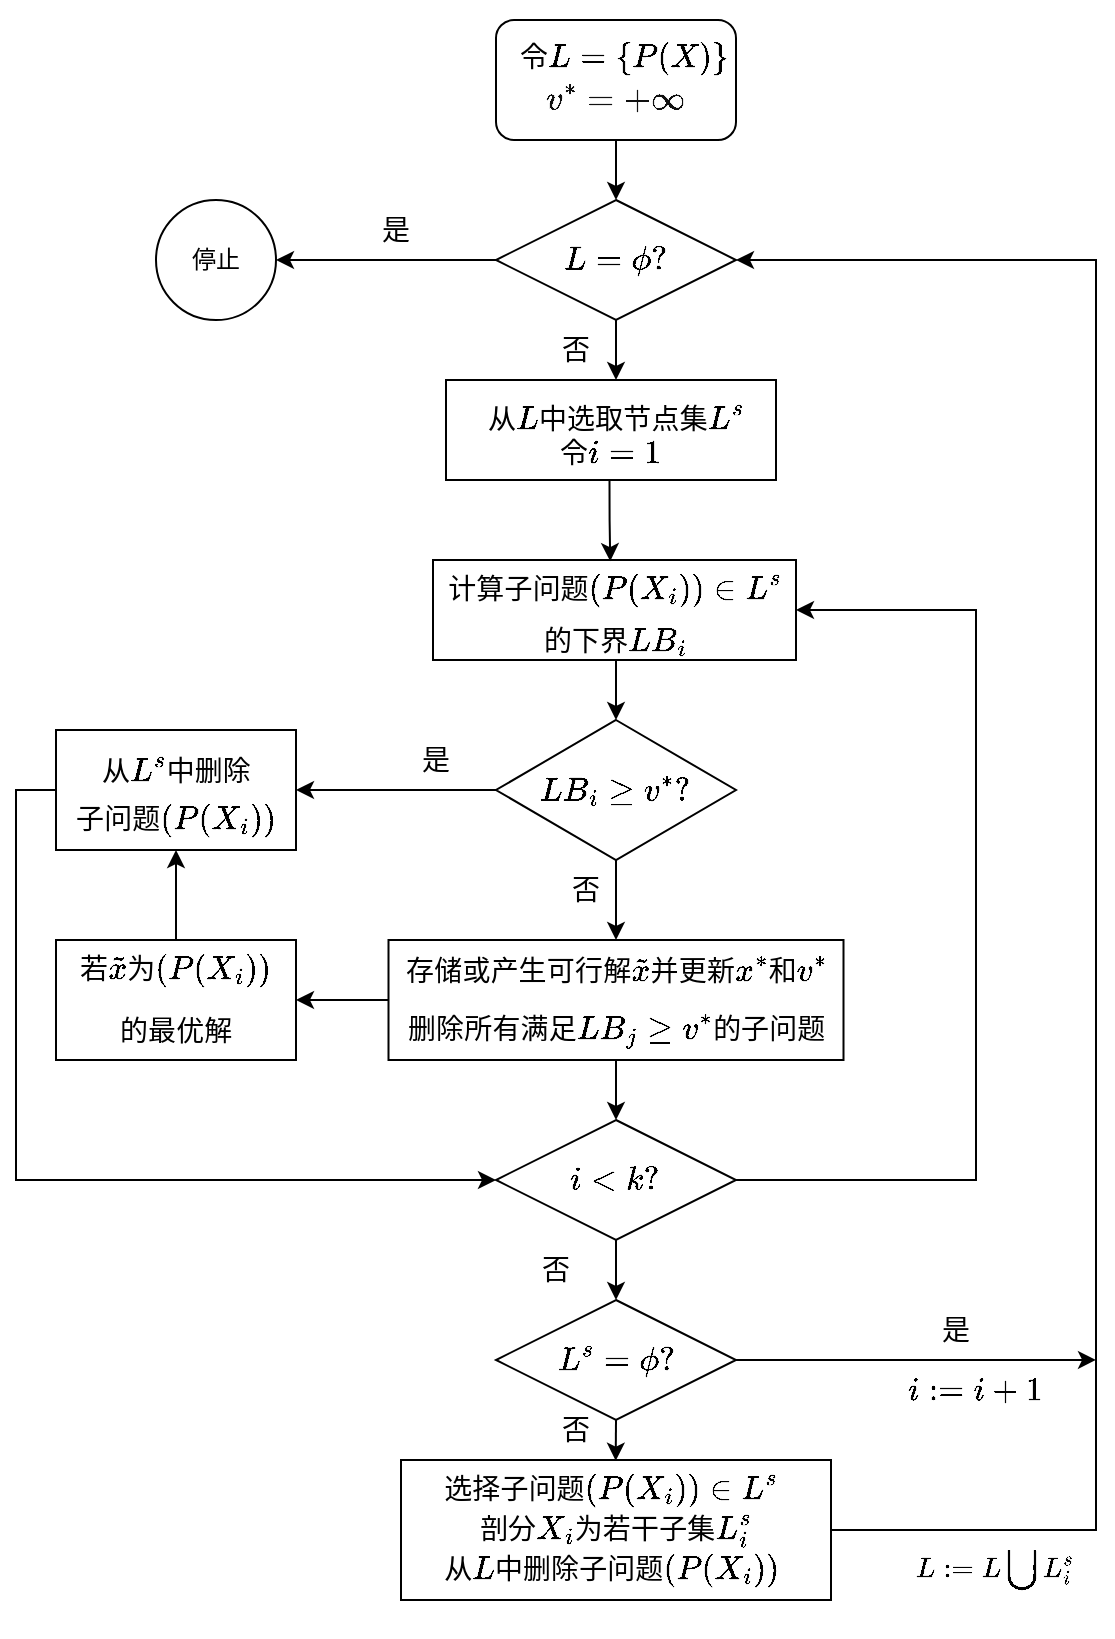 <mxfile version="24.4.8" type="github">
  <diagram id="C5RBs43oDa-KdzZeNtuy" name="Page-1">
    <mxGraphModel dx="1431" dy="813" grid="1" gridSize="10" guides="1" tooltips="1" connect="1" arrows="1" fold="1" page="1" pageScale="1" pageWidth="827" pageHeight="1169" math="1" shadow="0">
      <root>
        <mxCell id="WIyWlLk6GJQsqaUBKTNV-0" />
        <mxCell id="WIyWlLk6GJQsqaUBKTNV-1" parent="WIyWlLk6GJQsqaUBKTNV-0" />
        <mxCell id="N0qDIQoG9qAkmdBS3vQT-0" value="" style="rounded=1;whiteSpace=wrap;html=1;" vertex="1" parent="WIyWlLk6GJQsqaUBKTNV-1">
          <mxGeometry x="280" y="50" width="120" height="60" as="geometry" />
        </mxCell>
        <mxCell id="N0qDIQoG9qAkmdBS3vQT-41" style="edgeStyle=orthogonalEdgeStyle;rounded=0;orthogonalLoop=1;jettySize=auto;html=1;entryX=0.5;entryY=0;entryDx=0;entryDy=0;exitX=0.5;exitY=1;exitDx=0;exitDy=0;" edge="1" parent="WIyWlLk6GJQsqaUBKTNV-1" source="N0qDIQoG9qAkmdBS3vQT-0" target="N0qDIQoG9qAkmdBS3vQT-5">
          <mxGeometry relative="1" as="geometry">
            <mxPoint x="340" y="120" as="sourcePoint" />
          </mxGeometry>
        </mxCell>
        <mxCell id="N0qDIQoG9qAkmdBS3vQT-3" value="&lt;span style=&quot;text-align: left; background-color: rgb(255, 255, 255); font-size: 14px;&quot;&gt;&lt;font style=&quot;font-size: 14px;&quot; face=&quot;-apple-system, Roboto, SegoeUI, Segoe UI, Helvetica Neue, Helvetica, Microsoft YaHei, Meiryo UI, Meiryo, Arial Unicode MS, sans-serif&quot; color=&quot;#111111&quot;&gt;$$v^* = +\infty$$&lt;/font&gt;&lt;/span&gt;" style="text;html=1;align=center;verticalAlign=middle;whiteSpace=wrap;rounded=0;fontSize=14;" vertex="1" parent="WIyWlLk6GJQsqaUBKTNV-1">
          <mxGeometry x="295" y="80" width="90" height="20" as="geometry" />
        </mxCell>
        <mxCell id="N0qDIQoG9qAkmdBS3vQT-4" value="$$令L = \{P(X)\}$$" style="text;whiteSpace=wrap;fontSize=14;" vertex="1" parent="WIyWlLk6GJQsqaUBKTNV-1">
          <mxGeometry x="290" y="40" width="220" height="50" as="geometry" />
        </mxCell>
        <mxCell id="N0qDIQoG9qAkmdBS3vQT-42" style="edgeStyle=orthogonalEdgeStyle;rounded=0;orthogonalLoop=1;jettySize=auto;html=1;exitX=0.5;exitY=1;exitDx=0;exitDy=0;entryX=0.5;entryY=0;entryDx=0;entryDy=0;" edge="1" parent="WIyWlLk6GJQsqaUBKTNV-1" source="N0qDIQoG9qAkmdBS3vQT-5" target="N0qDIQoG9qAkmdBS3vQT-9">
          <mxGeometry relative="1" as="geometry" />
        </mxCell>
        <mxCell id="N0qDIQoG9qAkmdBS3vQT-43" value="" style="edgeStyle=orthogonalEdgeStyle;rounded=0;orthogonalLoop=1;jettySize=auto;html=1;" edge="1" parent="WIyWlLk6GJQsqaUBKTNV-1" source="N0qDIQoG9qAkmdBS3vQT-5" target="N0qDIQoG9qAkmdBS3vQT-38">
          <mxGeometry relative="1" as="geometry" />
        </mxCell>
        <mxCell id="N0qDIQoG9qAkmdBS3vQT-5" value="" style="rhombus;whiteSpace=wrap;html=1;" vertex="1" parent="WIyWlLk6GJQsqaUBKTNV-1">
          <mxGeometry x="280" y="140" width="120" height="60" as="geometry" />
        </mxCell>
        <mxCell id="N0qDIQoG9qAkmdBS3vQT-7" value="$$L=\phi?$$" style="text;html=1;align=center;verticalAlign=middle;whiteSpace=wrap;rounded=0;fontSize=14;" vertex="1" parent="WIyWlLk6GJQsqaUBKTNV-1">
          <mxGeometry x="310" y="155" width="60" height="30" as="geometry" />
        </mxCell>
        <mxCell id="N0qDIQoG9qAkmdBS3vQT-8" value="" style="rounded=0;whiteSpace=wrap;html=1;" vertex="1" parent="WIyWlLk6GJQsqaUBKTNV-1">
          <mxGeometry x="255" y="230" width="165" height="50" as="geometry" />
        </mxCell>
        <mxCell id="N0qDIQoG9qAkmdBS3vQT-9" value="$$从L中选取节点集L^s$$" style="text;align=center;verticalAlign=middle;rounded=0;html=1;fontSize=14;" vertex="1" parent="WIyWlLk6GJQsqaUBKTNV-1">
          <mxGeometry x="247" y="230" width="186" height="37.5" as="geometry" />
        </mxCell>
        <mxCell id="N0qDIQoG9qAkmdBS3vQT-10" value="$$令i=1$$&lt;div style=&quot;font-size: 14px;&quot;&gt;&lt;br style=&quot;font-size: 14px;&quot;&gt;&lt;/div&gt;" style="text;html=1;align=center;verticalAlign=middle;whiteSpace=wrap;rounded=0;fontSize=14;" vertex="1" parent="WIyWlLk6GJQsqaUBKTNV-1">
          <mxGeometry x="305.5" y="270" width="62.5" height="10" as="geometry" />
        </mxCell>
        <mxCell id="N0qDIQoG9qAkmdBS3vQT-11" value="" style="rounded=0;whiteSpace=wrap;html=1;" vertex="1" parent="WIyWlLk6GJQsqaUBKTNV-1">
          <mxGeometry x="248.5" y="320" width="181.5" height="50" as="geometry" />
        </mxCell>
        <mxCell id="N0qDIQoG9qAkmdBS3vQT-12" value="$$计算子问题(P(X_i)) \in L^s$$" style="text;html=1;align=center;verticalAlign=middle;whiteSpace=wrap;rounded=0;fontSize=14;" vertex="1" parent="WIyWlLk6GJQsqaUBKTNV-1">
          <mxGeometry x="310" y="320" width="60" height="30" as="geometry" />
        </mxCell>
        <mxCell id="N0qDIQoG9qAkmdBS3vQT-45" style="edgeStyle=orthogonalEdgeStyle;rounded=0;orthogonalLoop=1;jettySize=auto;html=1;exitX=0.5;exitY=1;exitDx=0;exitDy=0;entryX=0.5;entryY=0;entryDx=0;entryDy=0;" edge="1" parent="WIyWlLk6GJQsqaUBKTNV-1" source="N0qDIQoG9qAkmdBS3vQT-13" target="N0qDIQoG9qAkmdBS3vQT-14">
          <mxGeometry relative="1" as="geometry" />
        </mxCell>
        <mxCell id="N0qDIQoG9qAkmdBS3vQT-13" value="$$的下界LB_i$$" style="text;html=1;align=center;verticalAlign=middle;whiteSpace=wrap;rounded=0;fontSize=14;" vertex="1" parent="WIyWlLk6GJQsqaUBKTNV-1">
          <mxGeometry x="290" y="350" width="100" height="20" as="geometry" />
        </mxCell>
        <mxCell id="N0qDIQoG9qAkmdBS3vQT-46" style="edgeStyle=orthogonalEdgeStyle;rounded=0;orthogonalLoop=1;jettySize=auto;html=1;exitX=0;exitY=0.5;exitDx=0;exitDy=0;entryX=1;entryY=0.5;entryDx=0;entryDy=0;" edge="1" parent="WIyWlLk6GJQsqaUBKTNV-1" source="N0qDIQoG9qAkmdBS3vQT-14" target="N0qDIQoG9qAkmdBS3vQT-16">
          <mxGeometry relative="1" as="geometry" />
        </mxCell>
        <mxCell id="N0qDIQoG9qAkmdBS3vQT-48" style="edgeStyle=orthogonalEdgeStyle;rounded=0;orthogonalLoop=1;jettySize=auto;html=1;exitX=0.5;exitY=1;exitDx=0;exitDy=0;" edge="1" parent="WIyWlLk6GJQsqaUBKTNV-1" source="N0qDIQoG9qAkmdBS3vQT-14" target="N0qDIQoG9qAkmdBS3vQT-24">
          <mxGeometry relative="1" as="geometry" />
        </mxCell>
        <mxCell id="N0qDIQoG9qAkmdBS3vQT-14" value="" style="rhombus;whiteSpace=wrap;html=1;" vertex="1" parent="WIyWlLk6GJQsqaUBKTNV-1">
          <mxGeometry x="280" y="400" width="120" height="70" as="geometry" />
        </mxCell>
        <mxCell id="N0qDIQoG9qAkmdBS3vQT-15" value="$$LB_i \ge v^*?$$" style="text;html=1;align=center;verticalAlign=middle;whiteSpace=wrap;rounded=0;fontSize=14;" vertex="1" parent="WIyWlLk6GJQsqaUBKTNV-1">
          <mxGeometry x="310" y="420" width="60" height="30" as="geometry" />
        </mxCell>
        <mxCell id="N0qDIQoG9qAkmdBS3vQT-64" style="edgeStyle=orthogonalEdgeStyle;rounded=0;orthogonalLoop=1;jettySize=auto;html=1;exitX=0;exitY=0.5;exitDx=0;exitDy=0;entryX=0;entryY=0.5;entryDx=0;entryDy=0;" edge="1" parent="WIyWlLk6GJQsqaUBKTNV-1" source="N0qDIQoG9qAkmdBS3vQT-16" target="N0qDIQoG9qAkmdBS3vQT-26">
          <mxGeometry relative="1" as="geometry" />
        </mxCell>
        <mxCell id="N0qDIQoG9qAkmdBS3vQT-16" value="" style="rounded=0;whiteSpace=wrap;html=1;" vertex="1" parent="WIyWlLk6GJQsqaUBKTNV-1">
          <mxGeometry x="60" y="405" width="120" height="60" as="geometry" />
        </mxCell>
        <mxCell id="N0qDIQoG9qAkmdBS3vQT-17" value="$$从L^s中删除$$" style="text;html=1;align=center;verticalAlign=middle;whiteSpace=wrap;rounded=0;fontSize=14;" vertex="1" parent="WIyWlLk6GJQsqaUBKTNV-1">
          <mxGeometry x="90" y="410" width="60" height="30" as="geometry" />
        </mxCell>
        <mxCell id="N0qDIQoG9qAkmdBS3vQT-18" value="$$子问题(P(X_i))$$" style="text;html=1;align=center;verticalAlign=middle;whiteSpace=wrap;rounded=0;fontSize=14;" vertex="1" parent="WIyWlLk6GJQsqaUBKTNV-1">
          <mxGeometry x="90" y="435" width="60" height="30" as="geometry" />
        </mxCell>
        <mxCell id="N0qDIQoG9qAkmdBS3vQT-19" value="" style="rounded=0;whiteSpace=wrap;html=1;" vertex="1" parent="WIyWlLk6GJQsqaUBKTNV-1">
          <mxGeometry x="60" y="510" width="120" height="60" as="geometry" />
        </mxCell>
        <mxCell id="N0qDIQoG9qAkmdBS3vQT-20" value="$$若\tilde{x}为(P(X_i))$$" style="text;html=1;align=center;verticalAlign=middle;whiteSpace=wrap;rounded=0;fontSize=14;" vertex="1" parent="WIyWlLk6GJQsqaUBKTNV-1">
          <mxGeometry x="90" y="510" width="60" height="30" as="geometry" />
        </mxCell>
        <mxCell id="N0qDIQoG9qAkmdBS3vQT-21" value="$$的最优解$$" style="text;html=1;align=center;verticalAlign=middle;whiteSpace=wrap;rounded=0;fontSize=14;" vertex="1" parent="WIyWlLk6GJQsqaUBKTNV-1">
          <mxGeometry x="90" y="540" width="60" height="30" as="geometry" />
        </mxCell>
        <mxCell id="N0qDIQoG9qAkmdBS3vQT-62" style="edgeStyle=orthogonalEdgeStyle;rounded=0;orthogonalLoop=1;jettySize=auto;html=1;exitX=0;exitY=0.5;exitDx=0;exitDy=0;entryX=1;entryY=0.5;entryDx=0;entryDy=0;" edge="1" parent="WIyWlLk6GJQsqaUBKTNV-1" source="N0qDIQoG9qAkmdBS3vQT-23" target="N0qDIQoG9qAkmdBS3vQT-19">
          <mxGeometry relative="1" as="geometry" />
        </mxCell>
        <mxCell id="N0qDIQoG9qAkmdBS3vQT-23" value="" style="rounded=0;whiteSpace=wrap;html=1;" vertex="1" parent="WIyWlLk6GJQsqaUBKTNV-1">
          <mxGeometry x="226.25" y="510" width="227.5" height="60" as="geometry" />
        </mxCell>
        <mxCell id="N0qDIQoG9qAkmdBS3vQT-24" value="$$存储或产生可行解\tilde{x}并更新x^*和v^*$$" style="text;html=1;align=center;verticalAlign=middle;whiteSpace=wrap;rounded=0;fontSize=14;" vertex="1" parent="WIyWlLk6GJQsqaUBKTNV-1">
          <mxGeometry x="310" y="510" width="60" height="30" as="geometry" />
        </mxCell>
        <mxCell id="N0qDIQoG9qAkmdBS3vQT-49" style="edgeStyle=orthogonalEdgeStyle;rounded=0;orthogonalLoop=1;jettySize=auto;html=1;exitX=0.5;exitY=1;exitDx=0;exitDy=0;" edge="1" parent="WIyWlLk6GJQsqaUBKTNV-1" source="N0qDIQoG9qAkmdBS3vQT-25" target="N0qDIQoG9qAkmdBS3vQT-26">
          <mxGeometry relative="1" as="geometry" />
        </mxCell>
        <mxCell id="N0qDIQoG9qAkmdBS3vQT-25" value="$$删除所有满足LB_j \ge v^*的子问题$$" style="text;html=1;align=center;verticalAlign=middle;whiteSpace=wrap;rounded=0;fontSize=14;" vertex="1" parent="WIyWlLk6GJQsqaUBKTNV-1">
          <mxGeometry x="310" y="540" width="60" height="30" as="geometry" />
        </mxCell>
        <mxCell id="N0qDIQoG9qAkmdBS3vQT-51" style="edgeStyle=orthogonalEdgeStyle;rounded=0;orthogonalLoop=1;jettySize=auto;html=1;exitX=0.5;exitY=1;exitDx=0;exitDy=0;entryX=0.5;entryY=0;entryDx=0;entryDy=0;" edge="1" parent="WIyWlLk6GJQsqaUBKTNV-1" source="N0qDIQoG9qAkmdBS3vQT-26" target="N0qDIQoG9qAkmdBS3vQT-30">
          <mxGeometry relative="1" as="geometry" />
        </mxCell>
        <mxCell id="N0qDIQoG9qAkmdBS3vQT-65" style="edgeStyle=orthogonalEdgeStyle;rounded=0;orthogonalLoop=1;jettySize=auto;html=1;exitX=1;exitY=0.5;exitDx=0;exitDy=0;entryX=1;entryY=0.5;entryDx=0;entryDy=0;" edge="1" parent="WIyWlLk6GJQsqaUBKTNV-1" source="N0qDIQoG9qAkmdBS3vQT-26" target="N0qDIQoG9qAkmdBS3vQT-11">
          <mxGeometry relative="1" as="geometry">
            <Array as="points">
              <mxPoint x="520" y="630" />
              <mxPoint x="520" y="345" />
            </Array>
          </mxGeometry>
        </mxCell>
        <mxCell id="N0qDIQoG9qAkmdBS3vQT-26" value="" style="rhombus;whiteSpace=wrap;html=1;" vertex="1" parent="WIyWlLk6GJQsqaUBKTNV-1">
          <mxGeometry x="280" y="600" width="120" height="60" as="geometry" />
        </mxCell>
        <mxCell id="N0qDIQoG9qAkmdBS3vQT-27" value="$$i &amp;lt; k?$$" style="text;html=1;align=center;verticalAlign=middle;whiteSpace=wrap;rounded=0;fontSize=14;" vertex="1" parent="WIyWlLk6GJQsqaUBKTNV-1">
          <mxGeometry x="309.25" y="615" width="60" height="30" as="geometry" />
        </mxCell>
        <mxCell id="N0qDIQoG9qAkmdBS3vQT-54" style="edgeStyle=orthogonalEdgeStyle;rounded=0;orthogonalLoop=1;jettySize=auto;html=1;exitX=1;exitY=0.5;exitDx=0;exitDy=0;" edge="1" parent="WIyWlLk6GJQsqaUBKTNV-1" source="N0qDIQoG9qAkmdBS3vQT-30">
          <mxGeometry relative="1" as="geometry">
            <mxPoint x="580" y="719.952" as="targetPoint" />
          </mxGeometry>
        </mxCell>
        <mxCell id="N0qDIQoG9qAkmdBS3vQT-30" value="" style="rhombus;whiteSpace=wrap;html=1;" vertex="1" parent="WIyWlLk6GJQsqaUBKTNV-1">
          <mxGeometry x="280" y="690" width="120" height="60" as="geometry" />
        </mxCell>
        <mxCell id="N0qDIQoG9qAkmdBS3vQT-31" value="&lt;div style=&quot;text-align: left; font-size: 14px;&quot;&gt;$$L^s = \phi?$$&lt;/div&gt;" style="text;html=1;align=center;verticalAlign=middle;whiteSpace=wrap;rounded=0;fontSize=14;" vertex="1" parent="WIyWlLk6GJQsqaUBKTNV-1">
          <mxGeometry x="310" y="707.5" width="60" height="25" as="geometry" />
        </mxCell>
        <mxCell id="N0qDIQoG9qAkmdBS3vQT-53" style="edgeStyle=orthogonalEdgeStyle;rounded=0;orthogonalLoop=1;jettySize=auto;html=1;exitX=1;exitY=0.5;exitDx=0;exitDy=0;entryX=1;entryY=0.5;entryDx=0;entryDy=0;" edge="1" parent="WIyWlLk6GJQsqaUBKTNV-1" source="N0qDIQoG9qAkmdBS3vQT-32" target="N0qDIQoG9qAkmdBS3vQT-5">
          <mxGeometry relative="1" as="geometry">
            <Array as="points">
              <mxPoint x="580" y="805" />
              <mxPoint x="580" y="170" />
            </Array>
          </mxGeometry>
        </mxCell>
        <mxCell id="N0qDIQoG9qAkmdBS3vQT-32" value="" style="rounded=0;whiteSpace=wrap;html=1;" vertex="1" parent="WIyWlLk6GJQsqaUBKTNV-1">
          <mxGeometry x="232.5" y="770" width="215" height="70" as="geometry" />
        </mxCell>
        <mxCell id="N0qDIQoG9qAkmdBS3vQT-33" value="$$选择子问题(P(X_i)) \in L^s$$" style="text;html=1;align=center;verticalAlign=middle;whiteSpace=wrap;rounded=0;fontSize=14;" vertex="1" parent="WIyWlLk6GJQsqaUBKTNV-1">
          <mxGeometry x="308" y="770" width="60" height="30" as="geometry" />
        </mxCell>
        <mxCell id="N0qDIQoG9qAkmdBS3vQT-34" value="$$剖分X_i为若干子集L^s_i$$" style="text;html=1;align=center;verticalAlign=middle;whiteSpace=wrap;rounded=0;fontSize=14;" vertex="1" parent="WIyWlLk6GJQsqaUBKTNV-1">
          <mxGeometry x="310" y="790" width="60" height="30" as="geometry" />
        </mxCell>
        <mxCell id="N0qDIQoG9qAkmdBS3vQT-35" value="$$从L中删除子问题(P(X_i))$$" style="text;html=1;align=center;verticalAlign=middle;whiteSpace=wrap;rounded=0;fontSize=14;" vertex="1" parent="WIyWlLk6GJQsqaUBKTNV-1">
          <mxGeometry x="308" y="810" width="60" height="30" as="geometry" />
        </mxCell>
        <mxCell id="N0qDIQoG9qAkmdBS3vQT-36" value="$$i:=i+1$$" style="text;html=1;align=center;verticalAlign=middle;whiteSpace=wrap;rounded=0;fontSize=14;" vertex="1" parent="WIyWlLk6GJQsqaUBKTNV-1">
          <mxGeometry x="490" y="720" width="60" height="30" as="geometry" />
        </mxCell>
        <mxCell id="N0qDIQoG9qAkmdBS3vQT-37" value="$$L:=L\bigcup L^s_i$$" style="text;html=1;align=center;verticalAlign=middle;whiteSpace=wrap;rounded=0;" vertex="1" parent="WIyWlLk6GJQsqaUBKTNV-1">
          <mxGeometry x="500" y="810" width="60" height="30" as="geometry" />
        </mxCell>
        <mxCell id="N0qDIQoG9qAkmdBS3vQT-38" value="停止" style="ellipse;whiteSpace=wrap;html=1;aspect=fixed;" vertex="1" parent="WIyWlLk6GJQsqaUBKTNV-1">
          <mxGeometry x="110" y="140" width="60" height="60" as="geometry" />
        </mxCell>
        <mxCell id="N0qDIQoG9qAkmdBS3vQT-44" style="edgeStyle=orthogonalEdgeStyle;rounded=0;orthogonalLoop=1;jettySize=auto;html=1;exitX=0.5;exitY=1;exitDx=0;exitDy=0;entryX=0.452;entryY=0.02;entryDx=0;entryDy=0;entryPerimeter=0;" edge="1" parent="WIyWlLk6GJQsqaUBKTNV-1" source="N0qDIQoG9qAkmdBS3vQT-10" target="N0qDIQoG9qAkmdBS3vQT-12">
          <mxGeometry relative="1" as="geometry" />
        </mxCell>
        <mxCell id="N0qDIQoG9qAkmdBS3vQT-52" style="edgeStyle=orthogonalEdgeStyle;rounded=0;orthogonalLoop=1;jettySize=auto;html=1;exitX=0.5;exitY=1;exitDx=0;exitDy=0;entryX=0.531;entryY=0.012;entryDx=0;entryDy=0;entryPerimeter=0;" edge="1" parent="WIyWlLk6GJQsqaUBKTNV-1" source="N0qDIQoG9qAkmdBS3vQT-30" target="N0qDIQoG9qAkmdBS3vQT-33">
          <mxGeometry relative="1" as="geometry" />
        </mxCell>
        <mxCell id="N0qDIQoG9qAkmdBS3vQT-55" value="&lt;font style=&quot;font-size: 14px;&quot;&gt;是&lt;/font&gt;" style="text;html=1;align=center;verticalAlign=middle;whiteSpace=wrap;rounded=0;" vertex="1" parent="WIyWlLk6GJQsqaUBKTNV-1">
          <mxGeometry x="200" y="140" width="60" height="30" as="geometry" />
        </mxCell>
        <mxCell id="N0qDIQoG9qAkmdBS3vQT-56" value="&lt;font style=&quot;font-size: 14px;&quot;&gt;是&lt;/font&gt;" style="text;html=1;align=center;verticalAlign=middle;whiteSpace=wrap;rounded=0;" vertex="1" parent="WIyWlLk6GJQsqaUBKTNV-1">
          <mxGeometry x="220" y="405" width="60" height="30" as="geometry" />
        </mxCell>
        <mxCell id="N0qDIQoG9qAkmdBS3vQT-57" value="&lt;font style=&quot;font-size: 14px;&quot;&gt;是&lt;/font&gt;" style="text;html=1;align=center;verticalAlign=middle;whiteSpace=wrap;rounded=0;" vertex="1" parent="WIyWlLk6GJQsqaUBKTNV-1">
          <mxGeometry x="480" y="690" width="60" height="30" as="geometry" />
        </mxCell>
        <mxCell id="N0qDIQoG9qAkmdBS3vQT-58" value="&lt;font style=&quot;font-size: 14px;&quot;&gt;否&lt;/font&gt;" style="text;html=1;align=center;verticalAlign=middle;whiteSpace=wrap;rounded=0;" vertex="1" parent="WIyWlLk6GJQsqaUBKTNV-1">
          <mxGeometry x="280" y="660" width="60" height="30" as="geometry" />
        </mxCell>
        <mxCell id="N0qDIQoG9qAkmdBS3vQT-59" value="&lt;font style=&quot;font-size: 14px;&quot;&gt;否&lt;/font&gt;" style="text;html=1;align=center;verticalAlign=middle;whiteSpace=wrap;rounded=0;" vertex="1" parent="WIyWlLk6GJQsqaUBKTNV-1">
          <mxGeometry x="290" y="740" width="60" height="30" as="geometry" />
        </mxCell>
        <mxCell id="N0qDIQoG9qAkmdBS3vQT-60" value="&lt;font style=&quot;font-size: 14px;&quot;&gt;否&lt;/font&gt;" style="text;html=1;align=center;verticalAlign=middle;whiteSpace=wrap;rounded=0;" vertex="1" parent="WIyWlLk6GJQsqaUBKTNV-1">
          <mxGeometry x="295" y="470" width="60" height="30" as="geometry" />
        </mxCell>
        <mxCell id="N0qDIQoG9qAkmdBS3vQT-61" value="&lt;font style=&quot;font-size: 14px;&quot;&gt;否&lt;/font&gt;" style="text;html=1;align=center;verticalAlign=middle;whiteSpace=wrap;rounded=0;" vertex="1" parent="WIyWlLk6GJQsqaUBKTNV-1">
          <mxGeometry x="290" y="200" width="60" height="30" as="geometry" />
        </mxCell>
        <mxCell id="N0qDIQoG9qAkmdBS3vQT-63" style="edgeStyle=orthogonalEdgeStyle;rounded=0;orthogonalLoop=1;jettySize=auto;html=1;exitX=0.5;exitY=0;exitDx=0;exitDy=0;entryX=0.5;entryY=1;entryDx=0;entryDy=0;" edge="1" parent="WIyWlLk6GJQsqaUBKTNV-1" source="N0qDIQoG9qAkmdBS3vQT-20" target="N0qDIQoG9qAkmdBS3vQT-18">
          <mxGeometry relative="1" as="geometry" />
        </mxCell>
      </root>
    </mxGraphModel>
  </diagram>
</mxfile>
